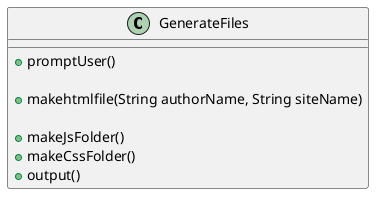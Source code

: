@startuml
class GenerateFiles {
    'prompt for authorName, siteName, jsFolder, cssFolder
    +promptUser()

    +makehtmlfile(String authorName, String siteName)

    'if the user says 'y' make the folder
    +makeJsFolder()
    +makeCssFolder()
    'output the things created
    +output()
}
@enduml